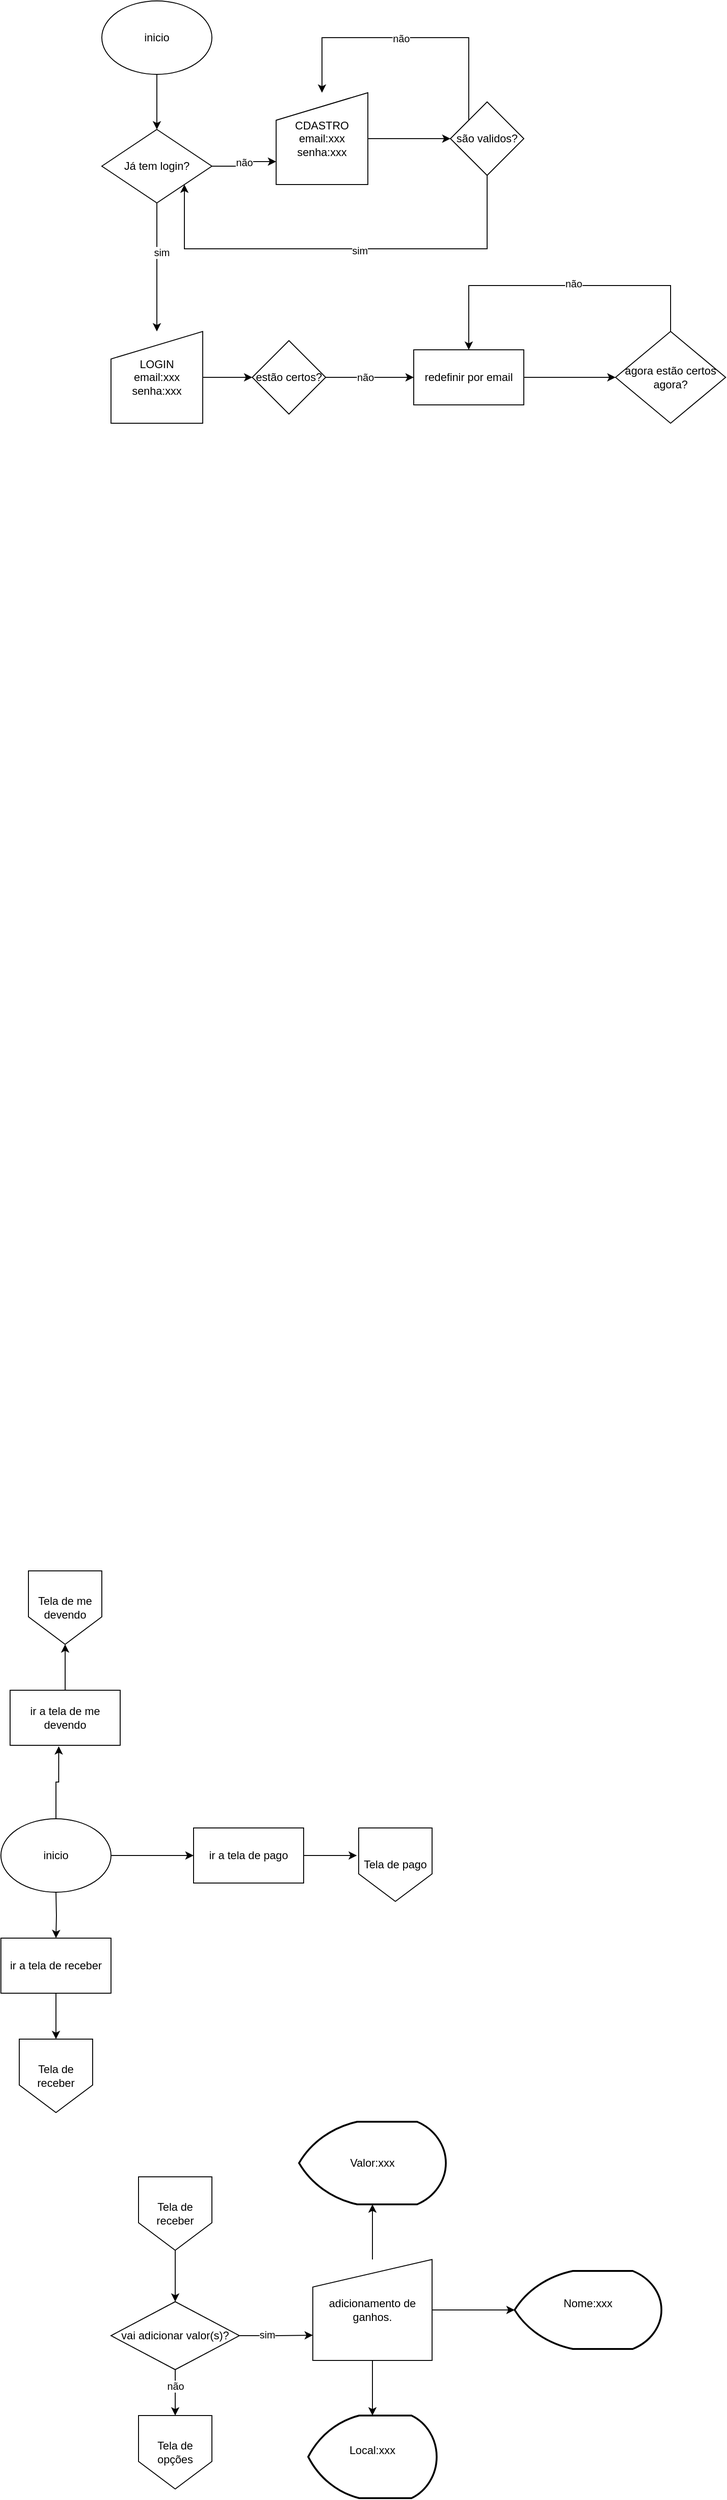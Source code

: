 <mxfile version="24.4.6" type="device">
  <diagram name="Página-1" id="Dq87rdSpJrZvdUK0JQJ7">
    <mxGraphModel dx="1434" dy="1951" grid="1" gridSize="10" guides="1" tooltips="1" connect="1" arrows="1" fold="1" page="1" pageScale="1" pageWidth="827" pageHeight="1169" math="0" shadow="0">
      <root>
        <mxCell id="0" />
        <mxCell id="1" parent="0" />
        <mxCell id="iWvtweeKXFTA9S-Jjv0f-59" style="edgeStyle=orthogonalEdgeStyle;rounded=0;orthogonalLoop=1;jettySize=auto;html=1;exitX=1;exitY=0.5;exitDx=0;exitDy=0;entryX=0;entryY=0.5;entryDx=0;entryDy=0;" edge="1" parent="1" source="iWvtweeKXFTA9S-Jjv0f-1" target="iWvtweeKXFTA9S-Jjv0f-56">
          <mxGeometry relative="1" as="geometry" />
        </mxCell>
        <mxCell id="iWvtweeKXFTA9S-Jjv0f-1" value="inicio" style="ellipse;whiteSpace=wrap;html=1;" vertex="1" parent="1">
          <mxGeometry x="140" y="1460" width="120" height="80" as="geometry" />
        </mxCell>
        <mxCell id="iWvtweeKXFTA9S-Jjv0f-16" style="edgeStyle=orthogonalEdgeStyle;rounded=0;orthogonalLoop=1;jettySize=auto;html=1;exitX=1;exitY=0.5;exitDx=0;exitDy=0;entryX=0;entryY=0.75;entryDx=0;entryDy=0;" edge="1" parent="1" source="iWvtweeKXFTA9S-Jjv0f-9" target="iWvtweeKXFTA9S-Jjv0f-15">
          <mxGeometry relative="1" as="geometry" />
        </mxCell>
        <mxCell id="iWvtweeKXFTA9S-Jjv0f-17" value="sim" style="edgeLabel;html=1;align=center;verticalAlign=middle;resizable=0;points=[];" vertex="1" connectable="0" parent="iWvtweeKXFTA9S-Jjv0f-16">
          <mxGeometry x="-0.251" y="1" relative="1" as="geometry">
            <mxPoint as="offset" />
          </mxGeometry>
        </mxCell>
        <mxCell id="iWvtweeKXFTA9S-Jjv0f-47" style="edgeStyle=orthogonalEdgeStyle;rounded=0;orthogonalLoop=1;jettySize=auto;html=1;exitX=0.5;exitY=1;exitDx=0;exitDy=0;" edge="1" parent="1" source="iWvtweeKXFTA9S-Jjv0f-9" target="iWvtweeKXFTA9S-Jjv0f-48">
          <mxGeometry relative="1" as="geometry">
            <mxPoint x="330" y="2110" as="targetPoint" />
          </mxGeometry>
        </mxCell>
        <mxCell id="iWvtweeKXFTA9S-Jjv0f-49" value="não" style="edgeLabel;html=1;align=center;verticalAlign=middle;resizable=0;points=[];" vertex="1" connectable="0" parent="iWvtweeKXFTA9S-Jjv0f-47">
          <mxGeometry x="-0.28" relative="1" as="geometry">
            <mxPoint as="offset" />
          </mxGeometry>
        </mxCell>
        <mxCell id="iWvtweeKXFTA9S-Jjv0f-9" value="vai adicionar valor(s)?" style="rhombus;whiteSpace=wrap;html=1;" vertex="1" parent="1">
          <mxGeometry x="260" y="1986" width="140" height="74" as="geometry" />
        </mxCell>
        <mxCell id="iWvtweeKXFTA9S-Jjv0f-76" value="" style="edgeStyle=orthogonalEdgeStyle;rounded=0;orthogonalLoop=1;jettySize=auto;html=1;" edge="1" parent="1" source="iWvtweeKXFTA9S-Jjv0f-15" target="iWvtweeKXFTA9S-Jjv0f-72">
          <mxGeometry relative="1" as="geometry" />
        </mxCell>
        <mxCell id="iWvtweeKXFTA9S-Jjv0f-15" value="adicionamento de ganhos." style="shape=manualInput;whiteSpace=wrap;html=1;" vertex="1" parent="1">
          <mxGeometry x="480" y="1940" width="130" height="110" as="geometry" />
        </mxCell>
        <mxCell id="iWvtweeKXFTA9S-Jjv0f-18" style="edgeStyle=orthogonalEdgeStyle;rounded=0;orthogonalLoop=1;jettySize=auto;html=1;exitX=0.5;exitY=1;exitDx=0;exitDy=0;entryX=0.5;entryY=0;entryDx=0;entryDy=0;" edge="1" parent="1" target="iWvtweeKXFTA9S-Jjv0f-54">
          <mxGeometry relative="1" as="geometry">
            <mxPoint x="200" y="1582" as="targetPoint" />
            <mxPoint x="200" y="1540" as="sourcePoint" />
          </mxGeometry>
        </mxCell>
        <mxCell id="iWvtweeKXFTA9S-Jjv0f-53" style="edgeStyle=orthogonalEdgeStyle;rounded=0;orthogonalLoop=1;jettySize=auto;html=1;exitX=0.5;exitY=1;exitDx=0;exitDy=0;entryX=0.5;entryY=0;entryDx=0;entryDy=0;" edge="1" parent="1" source="iWvtweeKXFTA9S-Jjv0f-54" target="iWvtweeKXFTA9S-Jjv0f-22">
          <mxGeometry relative="1" as="geometry">
            <mxPoint x="200" y="1670" as="sourcePoint" />
          </mxGeometry>
        </mxCell>
        <mxCell id="iWvtweeKXFTA9S-Jjv0f-22" value="Tela de receber" style="shape=offPageConnector;whiteSpace=wrap;html=1;" vertex="1" parent="1">
          <mxGeometry x="160" y="1700" width="80" height="80" as="geometry" />
        </mxCell>
        <mxCell id="iWvtweeKXFTA9S-Jjv0f-45" style="edgeStyle=orthogonalEdgeStyle;rounded=0;orthogonalLoop=1;jettySize=auto;html=1;exitX=0.5;exitY=1;exitDx=0;exitDy=0;entryX=0.5;entryY=0;entryDx=0;entryDy=0;" edge="1" parent="1" source="iWvtweeKXFTA9S-Jjv0f-44" target="iWvtweeKXFTA9S-Jjv0f-9">
          <mxGeometry relative="1" as="geometry" />
        </mxCell>
        <mxCell id="iWvtweeKXFTA9S-Jjv0f-44" value="Tela de receber" style="shape=offPageConnector;whiteSpace=wrap;html=1;" vertex="1" parent="1">
          <mxGeometry x="290" y="1850" width="80" height="80" as="geometry" />
        </mxCell>
        <mxCell id="iWvtweeKXFTA9S-Jjv0f-48" value="Tela de opções" style="shape=offPageConnector;whiteSpace=wrap;html=1;" vertex="1" parent="1">
          <mxGeometry x="290" y="2110" width="80" height="80" as="geometry" />
        </mxCell>
        <mxCell id="iWvtweeKXFTA9S-Jjv0f-54" value="ir a tela de receber" style="rounded=0;whiteSpace=wrap;html=1;" vertex="1" parent="1">
          <mxGeometry x="140" y="1590" width="120" height="60" as="geometry" />
        </mxCell>
        <mxCell id="iWvtweeKXFTA9S-Jjv0f-56" value="ir a tela de pago" style="rounded=0;whiteSpace=wrap;html=1;" vertex="1" parent="1">
          <mxGeometry x="350" y="1470" width="120" height="60" as="geometry" />
        </mxCell>
        <mxCell id="iWvtweeKXFTA9S-Jjv0f-57" value="Tela de pago" style="shape=offPageConnector;whiteSpace=wrap;html=1;" vertex="1" parent="1">
          <mxGeometry x="530" y="1470" width="80" height="80" as="geometry" />
        </mxCell>
        <mxCell id="iWvtweeKXFTA9S-Jjv0f-58" style="edgeStyle=orthogonalEdgeStyle;rounded=0;orthogonalLoop=1;jettySize=auto;html=1;entryX=-0.025;entryY=0.375;entryDx=0;entryDy=0;entryPerimeter=0;" edge="1" parent="1" source="iWvtweeKXFTA9S-Jjv0f-56" target="iWvtweeKXFTA9S-Jjv0f-57">
          <mxGeometry relative="1" as="geometry" />
        </mxCell>
        <mxCell id="iWvtweeKXFTA9S-Jjv0f-66" style="edgeStyle=orthogonalEdgeStyle;rounded=0;orthogonalLoop=1;jettySize=auto;html=1;exitX=0.5;exitY=0;exitDx=0;exitDy=0;entryX=0.5;entryY=1;entryDx=0;entryDy=0;" edge="1" parent="1" source="iWvtweeKXFTA9S-Jjv0f-60" target="iWvtweeKXFTA9S-Jjv0f-61">
          <mxGeometry relative="1" as="geometry" />
        </mxCell>
        <mxCell id="iWvtweeKXFTA9S-Jjv0f-60" value="ir a tela de me devendo" style="rounded=0;whiteSpace=wrap;html=1;" vertex="1" parent="1">
          <mxGeometry x="150" y="1320" width="120" height="60" as="geometry" />
        </mxCell>
        <mxCell id="iWvtweeKXFTA9S-Jjv0f-61" value="Tela de me devendo" style="shape=offPageConnector;whiteSpace=wrap;html=1;" vertex="1" parent="1">
          <mxGeometry x="170" y="1190" width="80" height="80" as="geometry" />
        </mxCell>
        <mxCell id="iWvtweeKXFTA9S-Jjv0f-65" style="edgeStyle=orthogonalEdgeStyle;rounded=0;orthogonalLoop=1;jettySize=auto;html=1;exitX=0.5;exitY=0;exitDx=0;exitDy=0;entryX=0.442;entryY=1.017;entryDx=0;entryDy=0;entryPerimeter=0;" edge="1" parent="1" source="iWvtweeKXFTA9S-Jjv0f-1" target="iWvtweeKXFTA9S-Jjv0f-60">
          <mxGeometry relative="1" as="geometry" />
        </mxCell>
        <mxCell id="iWvtweeKXFTA9S-Jjv0f-69" value="Nome:xxx&lt;div&gt;&lt;br&gt;&lt;/div&gt;" style="strokeWidth=2;html=1;shape=mxgraph.flowchart.display;whiteSpace=wrap;" vertex="1" parent="1">
          <mxGeometry x="700" y="1952.5" width="160" height="85" as="geometry" />
        </mxCell>
        <mxCell id="iWvtweeKXFTA9S-Jjv0f-71" value="&lt;div&gt;Local:xxx&lt;/div&gt;&lt;div&gt;&lt;br&gt;&lt;/div&gt;" style="strokeWidth=2;html=1;shape=mxgraph.flowchart.display;whiteSpace=wrap;rotation=0;" vertex="1" parent="1">
          <mxGeometry x="475" y="2110" width="140" height="90" as="geometry" />
        </mxCell>
        <mxCell id="iWvtweeKXFTA9S-Jjv0f-72" value="Valor:xxx" style="strokeWidth=2;html=1;shape=mxgraph.flowchart.display;whiteSpace=wrap;rotation=0;" vertex="1" parent="1">
          <mxGeometry x="465" y="1790" width="160" height="90" as="geometry" />
        </mxCell>
        <mxCell id="iWvtweeKXFTA9S-Jjv0f-73" style="edgeStyle=orthogonalEdgeStyle;rounded=0;orthogonalLoop=1;jettySize=auto;html=1;exitX=0.5;exitY=1;exitDx=0;exitDy=0;entryX=0.5;entryY=0;entryDx=0;entryDy=0;entryPerimeter=0;" edge="1" parent="1" source="iWvtweeKXFTA9S-Jjv0f-15" target="iWvtweeKXFTA9S-Jjv0f-71">
          <mxGeometry relative="1" as="geometry" />
        </mxCell>
        <mxCell id="iWvtweeKXFTA9S-Jjv0f-75" style="edgeStyle=orthogonalEdgeStyle;rounded=0;orthogonalLoop=1;jettySize=auto;html=1;exitX=1;exitY=0.5;exitDx=0;exitDy=0;entryX=0;entryY=0.5;entryDx=0;entryDy=0;entryPerimeter=0;" edge="1" parent="1" source="iWvtweeKXFTA9S-Jjv0f-15" target="iWvtweeKXFTA9S-Jjv0f-69">
          <mxGeometry relative="1" as="geometry" />
        </mxCell>
        <mxCell id="iWvtweeKXFTA9S-Jjv0f-79" style="edgeStyle=orthogonalEdgeStyle;rounded=0;orthogonalLoop=1;jettySize=auto;html=1;exitX=0.5;exitY=1;exitDx=0;exitDy=0;entryX=0.5;entryY=0;entryDx=0;entryDy=0;" edge="1" parent="1" source="iWvtweeKXFTA9S-Jjv0f-77" target="iWvtweeKXFTA9S-Jjv0f-78">
          <mxGeometry relative="1" as="geometry" />
        </mxCell>
        <mxCell id="iWvtweeKXFTA9S-Jjv0f-77" value="inicio" style="ellipse;whiteSpace=wrap;html=1;" vertex="1" parent="1">
          <mxGeometry x="250" y="-520" width="120" height="80" as="geometry" />
        </mxCell>
        <mxCell id="iWvtweeKXFTA9S-Jjv0f-81" style="edgeStyle=orthogonalEdgeStyle;rounded=0;orthogonalLoop=1;jettySize=auto;html=1;exitX=1;exitY=0.5;exitDx=0;exitDy=0;entryX=0;entryY=0.75;entryDx=0;entryDy=0;" edge="1" parent="1" source="iWvtweeKXFTA9S-Jjv0f-78" target="iWvtweeKXFTA9S-Jjv0f-80">
          <mxGeometry relative="1" as="geometry" />
        </mxCell>
        <mxCell id="iWvtweeKXFTA9S-Jjv0f-100" value="não" style="edgeLabel;html=1;align=center;verticalAlign=middle;resizable=0;points=[];" vertex="1" connectable="0" parent="iWvtweeKXFTA9S-Jjv0f-81">
          <mxGeometry x="0.04" relative="1" as="geometry">
            <mxPoint as="offset" />
          </mxGeometry>
        </mxCell>
        <mxCell id="iWvtweeKXFTA9S-Jjv0f-86" value="" style="edgeStyle=orthogonalEdgeStyle;rounded=0;orthogonalLoop=1;jettySize=auto;html=1;" edge="1" parent="1" source="iWvtweeKXFTA9S-Jjv0f-78" target="iWvtweeKXFTA9S-Jjv0f-85">
          <mxGeometry relative="1" as="geometry" />
        </mxCell>
        <mxCell id="iWvtweeKXFTA9S-Jjv0f-102" value="sim" style="edgeLabel;html=1;align=center;verticalAlign=middle;resizable=0;points=[];" vertex="1" connectable="0" parent="iWvtweeKXFTA9S-Jjv0f-86">
          <mxGeometry x="-0.229" y="5" relative="1" as="geometry">
            <mxPoint as="offset" />
          </mxGeometry>
        </mxCell>
        <mxCell id="iWvtweeKXFTA9S-Jjv0f-78" value="Já tem login?" style="rhombus;whiteSpace=wrap;html=1;" vertex="1" parent="1">
          <mxGeometry x="250" y="-380" width="120" height="80" as="geometry" />
        </mxCell>
        <mxCell id="iWvtweeKXFTA9S-Jjv0f-80" value="email:xxx&lt;div&gt;senha:xxx&lt;/div&gt;" style="shape=manualInput;whiteSpace=wrap;html=1;" vertex="1" parent="1">
          <mxGeometry x="440" y="-420" width="100" height="100" as="geometry" />
        </mxCell>
        <mxCell id="iWvtweeKXFTA9S-Jjv0f-96" value="" style="edgeStyle=orthogonalEdgeStyle;rounded=0;orthogonalLoop=1;jettySize=auto;html=1;" edge="1" parent="1" source="iWvtweeKXFTA9S-Jjv0f-84" target="iWvtweeKXFTA9S-Jjv0f-95">
          <mxGeometry relative="1" as="geometry" />
        </mxCell>
        <mxCell id="iWvtweeKXFTA9S-Jjv0f-84" value="CDASTRO&lt;div&gt;email:xxx&lt;div&gt;senha:xxx&lt;/div&gt;&lt;/div&gt;" style="shape=manualInput;whiteSpace=wrap;html=1;" vertex="1" parent="1">
          <mxGeometry x="440" y="-420" width="100" height="100" as="geometry" />
        </mxCell>
        <mxCell id="iWvtweeKXFTA9S-Jjv0f-88" value="" style="edgeStyle=orthogonalEdgeStyle;rounded=0;orthogonalLoop=1;jettySize=auto;html=1;" edge="1" parent="1" source="iWvtweeKXFTA9S-Jjv0f-85" target="iWvtweeKXFTA9S-Jjv0f-87">
          <mxGeometry relative="1" as="geometry" />
        </mxCell>
        <mxCell id="iWvtweeKXFTA9S-Jjv0f-85" value="LOGIN&lt;div&gt;email:xxx&lt;div&gt;senha:xxx&lt;/div&gt;&lt;/div&gt;" style="shape=manualInput;whiteSpace=wrap;html=1;" vertex="1" parent="1">
          <mxGeometry x="260" y="-160" width="100" height="100" as="geometry" />
        </mxCell>
        <mxCell id="iWvtweeKXFTA9S-Jjv0f-90" value="" style="edgeStyle=orthogonalEdgeStyle;rounded=0;orthogonalLoop=1;jettySize=auto;html=1;" edge="1" parent="1" source="iWvtweeKXFTA9S-Jjv0f-87" target="iWvtweeKXFTA9S-Jjv0f-89">
          <mxGeometry relative="1" as="geometry" />
        </mxCell>
        <mxCell id="iWvtweeKXFTA9S-Jjv0f-103" value="não" style="edgeLabel;html=1;align=center;verticalAlign=middle;resizable=0;points=[];" vertex="1" connectable="0" parent="iWvtweeKXFTA9S-Jjv0f-90">
          <mxGeometry x="-0.1" relative="1" as="geometry">
            <mxPoint as="offset" />
          </mxGeometry>
        </mxCell>
        <mxCell id="iWvtweeKXFTA9S-Jjv0f-87" value="estão certos?" style="rhombus;whiteSpace=wrap;html=1;" vertex="1" parent="1">
          <mxGeometry x="414" y="-150" width="80" height="80" as="geometry" />
        </mxCell>
        <mxCell id="iWvtweeKXFTA9S-Jjv0f-93" value="" style="edgeStyle=orthogonalEdgeStyle;rounded=0;orthogonalLoop=1;jettySize=auto;html=1;" edge="1" parent="1" source="iWvtweeKXFTA9S-Jjv0f-89" target="iWvtweeKXFTA9S-Jjv0f-92">
          <mxGeometry relative="1" as="geometry" />
        </mxCell>
        <mxCell id="iWvtweeKXFTA9S-Jjv0f-89" value="redefinir por email" style="whiteSpace=wrap;html=1;" vertex="1" parent="1">
          <mxGeometry x="590" y="-140" width="120" height="60" as="geometry" />
        </mxCell>
        <mxCell id="iWvtweeKXFTA9S-Jjv0f-106" value="" style="edgeStyle=orthogonalEdgeStyle;rounded=0;orthogonalLoop=1;jettySize=auto;html=1;entryX=0.5;entryY=0;entryDx=0;entryDy=0;" edge="1" parent="1" source="iWvtweeKXFTA9S-Jjv0f-92" target="iWvtweeKXFTA9S-Jjv0f-89">
          <mxGeometry relative="1" as="geometry">
            <mxPoint x="620" y="-210" as="targetPoint" />
            <Array as="points">
              <mxPoint x="870" y="-210" />
              <mxPoint x="650" y="-210" />
            </Array>
          </mxGeometry>
        </mxCell>
        <mxCell id="iWvtweeKXFTA9S-Jjv0f-108" value="não" style="edgeLabel;html=1;align=center;verticalAlign=middle;resizable=0;points=[];" vertex="1" connectable="0" parent="iWvtweeKXFTA9S-Jjv0f-106">
          <mxGeometry x="-0.082" y="-2" relative="1" as="geometry">
            <mxPoint as="offset" />
          </mxGeometry>
        </mxCell>
        <mxCell id="iWvtweeKXFTA9S-Jjv0f-92" value="agora estão certos agora?" style="rhombus;whiteSpace=wrap;html=1;" vertex="1" parent="1">
          <mxGeometry x="810" y="-160" width="120" height="100" as="geometry" />
        </mxCell>
        <mxCell id="iWvtweeKXFTA9S-Jjv0f-97" style="edgeStyle=orthogonalEdgeStyle;rounded=0;orthogonalLoop=1;jettySize=auto;html=1;exitX=0;exitY=0;exitDx=0;exitDy=0;entryX=0.5;entryY=0;entryDx=0;entryDy=0;" edge="1" parent="1" source="iWvtweeKXFTA9S-Jjv0f-95" target="iWvtweeKXFTA9S-Jjv0f-84">
          <mxGeometry relative="1" as="geometry">
            <mxPoint x="480" y="-440" as="targetPoint" />
            <Array as="points">
              <mxPoint x="650" y="-480" />
              <mxPoint x="490" y="-480" />
            </Array>
          </mxGeometry>
        </mxCell>
        <mxCell id="iWvtweeKXFTA9S-Jjv0f-99" value="não" style="edgeLabel;html=1;align=center;verticalAlign=middle;resizable=0;points=[];" vertex="1" connectable="0" parent="iWvtweeKXFTA9S-Jjv0f-97">
          <mxGeometry x="0.058" y="1" relative="1" as="geometry">
            <mxPoint as="offset" />
          </mxGeometry>
        </mxCell>
        <mxCell id="iWvtweeKXFTA9S-Jjv0f-98" style="edgeStyle=orthogonalEdgeStyle;rounded=0;orthogonalLoop=1;jettySize=auto;html=1;exitX=0.5;exitY=1;exitDx=0;exitDy=0;entryX=1;entryY=1;entryDx=0;entryDy=0;" edge="1" parent="1" source="iWvtweeKXFTA9S-Jjv0f-95" target="iWvtweeKXFTA9S-Jjv0f-78">
          <mxGeometry relative="1" as="geometry">
            <mxPoint x="350" y="-220" as="targetPoint" />
            <Array as="points">
              <mxPoint x="670" y="-250" />
              <mxPoint x="340" y="-250" />
            </Array>
          </mxGeometry>
        </mxCell>
        <mxCell id="iWvtweeKXFTA9S-Jjv0f-101" value="sim" style="edgeLabel;html=1;align=center;verticalAlign=middle;resizable=0;points=[];" vertex="1" connectable="0" parent="iWvtweeKXFTA9S-Jjv0f-98">
          <mxGeometry x="-0.087" y="2" relative="1" as="geometry">
            <mxPoint as="offset" />
          </mxGeometry>
        </mxCell>
        <mxCell id="iWvtweeKXFTA9S-Jjv0f-95" value="são validos?" style="rhombus;whiteSpace=wrap;html=1;" vertex="1" parent="1">
          <mxGeometry x="630" y="-410" width="80" height="80" as="geometry" />
        </mxCell>
      </root>
    </mxGraphModel>
  </diagram>
</mxfile>
